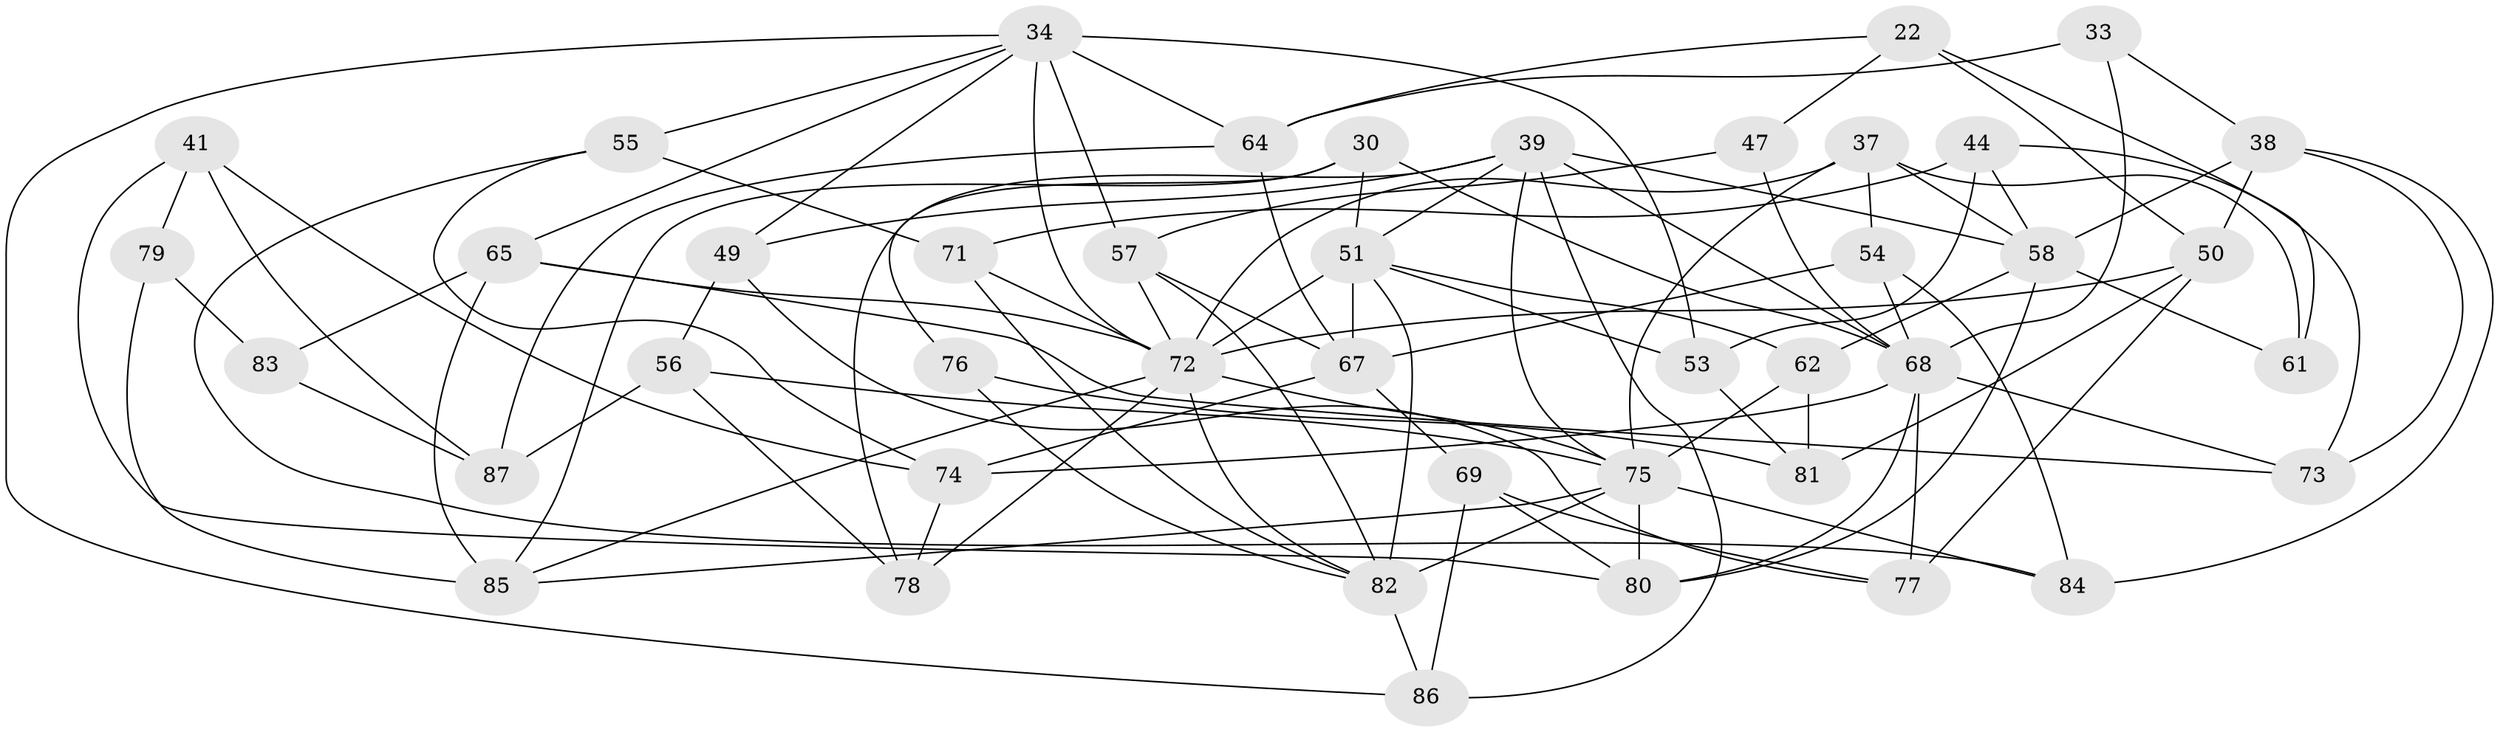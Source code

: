 // original degree distribution, {4: 1.0}
// Generated by graph-tools (version 1.1) at 2025/59/03/09/25 04:59:15]
// undirected, 43 vertices, 105 edges
graph export_dot {
graph [start="1"]
  node [color=gray90,style=filled];
  22;
  30;
  33;
  34 [super="+14+29+28"];
  37 [super="+25"];
  38 [super="+21"];
  39 [super="+20"];
  41;
  44;
  47;
  49;
  50 [super="+17+43"];
  51 [super="+6+26+32"];
  53 [super="+13"];
  54;
  55;
  56;
  57 [super="+46"];
  58 [super="+5+45"];
  61;
  62;
  64 [super="+2"];
  65 [super="+63"];
  67 [super="+10+60"];
  68 [super="+40+42"];
  69;
  71;
  72 [super="+4+36+11+66"];
  73;
  74 [super="+35"];
  75 [super="+52+24"];
  76;
  77;
  78;
  79;
  80 [super="+59"];
  81;
  82 [super="+27+70"];
  83;
  84;
  85 [super="+23"];
  86;
  87;
  22 -- 61;
  22 -- 64;
  22 -- 47;
  22 -- 50;
  30 -- 76;
  30 -- 85;
  30 -- 51;
  30 -- 68;
  33 -- 64 [weight=2];
  33 -- 38;
  33 -- 68;
  34 -- 49;
  34 -- 57 [weight=2];
  34 -- 72 [weight=2];
  34 -- 64;
  34 -- 65;
  34 -- 86;
  34 -- 53;
  34 -- 55;
  37 -- 58;
  37 -- 61 [weight=2];
  37 -- 54;
  37 -- 72;
  37 -- 75;
  38 -- 84;
  38 -- 58 [weight=2];
  38 -- 73;
  38 -- 50;
  39 -- 68 [weight=2];
  39 -- 49;
  39 -- 51;
  39 -- 86;
  39 -- 58;
  39 -- 75;
  39 -- 78;
  41 -- 79;
  41 -- 74;
  41 -- 87;
  41 -- 80;
  44 -- 71;
  44 -- 73;
  44 -- 58;
  44 -- 53;
  47 -- 57 [weight=2];
  47 -- 68;
  49 -- 56;
  49 -- 77;
  50 -- 72 [weight=4];
  50 -- 77;
  50 -- 81;
  51 -- 53 [weight=3];
  51 -- 62;
  51 -- 82 [weight=4];
  51 -- 67;
  51 -- 72;
  53 -- 81;
  54 -- 84;
  54 -- 67;
  54 -- 68;
  55 -- 84;
  55 -- 71;
  55 -- 74;
  56 -- 87;
  56 -- 78;
  56 -- 75;
  57 -- 67 [weight=2];
  57 -- 72;
  57 -- 82;
  58 -- 62;
  58 -- 61;
  58 -- 80;
  62 -- 81;
  62 -- 75;
  64 -- 87;
  64 -- 67;
  65 -- 83 [weight=2];
  65 -- 85;
  65 -- 73;
  65 -- 72;
  67 -- 69;
  67 -- 74 [weight=2];
  68 -- 80 [weight=3];
  68 -- 73;
  68 -- 74;
  68 -- 77;
  69 -- 77;
  69 -- 80;
  69 -- 86;
  71 -- 72;
  71 -- 82;
  72 -- 78;
  72 -- 82;
  72 -- 75 [weight=2];
  72 -- 85;
  74 -- 78;
  75 -- 80 [weight=2];
  75 -- 82 [weight=2];
  75 -- 84;
  75 -- 85;
  76 -- 81;
  76 -- 82 [weight=2];
  79 -- 83;
  79 -- 85 [weight=2];
  82 -- 86;
  83 -- 87;
}
